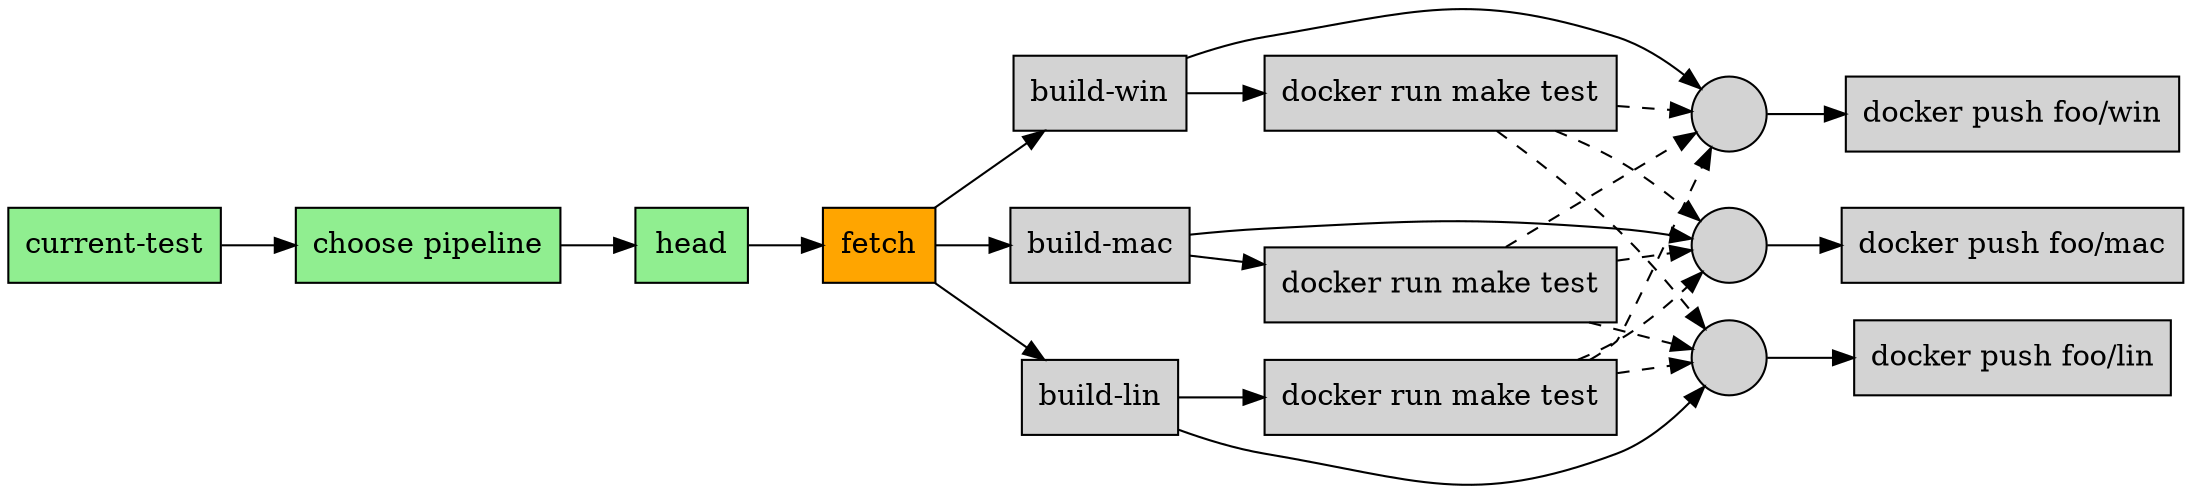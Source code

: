 digraph pipeline {
  node [shape="box"]
  rankdir=LR
  n2 [label="current-test",fillcolor="#90ee90",style="filled"]
  n1 [label="choose pipeline",fillcolor="#90ee90",style="filled"]
  n11 [label="head",fillcolor="#90ee90",style="filled"]
  n10 [label="fetch",fillcolor="#ffa500",style="filled"]
  n9 [label="build-win",fillcolor="#d3d3d3",style="filled"]
  n8 [label="docker run make test",fillcolor="#d3d3d3",style="filled"]
  n13 [label="build-mac",fillcolor="#d3d3d3",style="filled"]
  n12 [label="docker run make test",fillcolor="#d3d3d3",style="filled"]
  n15 [label="build-lin",fillcolor="#d3d3d3",style="filled"]
  n14 [label="docker run make test",fillcolor="#d3d3d3",style="filled"]
  n5 [label="",fillcolor="#d3d3d3",style="filled",shape="circle"]
  n4 [label="docker push foo/win",fillcolor="#d3d3d3",style="filled"]
  n17 [label="",fillcolor="#d3d3d3",style="filled",shape="circle"]
  n16 [label="docker push foo/mac",fillcolor="#d3d3d3",style="filled"]
  n19 [label="",fillcolor="#d3d3d3",style="filled",shape="circle"]
  n18 [label="docker push foo/lin",fillcolor="#d3d3d3",style="filled"]
  n19 -> n18
  n15 -> n19
  n14 -> n19 [style="dashed"]
  n12 -> n19 [style="dashed"]
  n8 -> n19 [style="dashed"]
  n17 -> n16
  n13 -> n17
  n14 -> n17 [style="dashed"]
  n12 -> n17 [style="dashed"]
  n8 -> n17 [style="dashed"]
  n5 -> n4
  n9 -> n5
  n14 -> n5 [style="dashed"]
  n12 -> n5 [style="dashed"]
  n8 -> n5 [style="dashed"]
  n15 -> n14
  n10 -> n15
  n13 -> n12
  n10 -> n13
  n9 -> n8
  n10 -> n9
  n11 -> n10
  n1 -> n11
  n2 -> n1
  }
